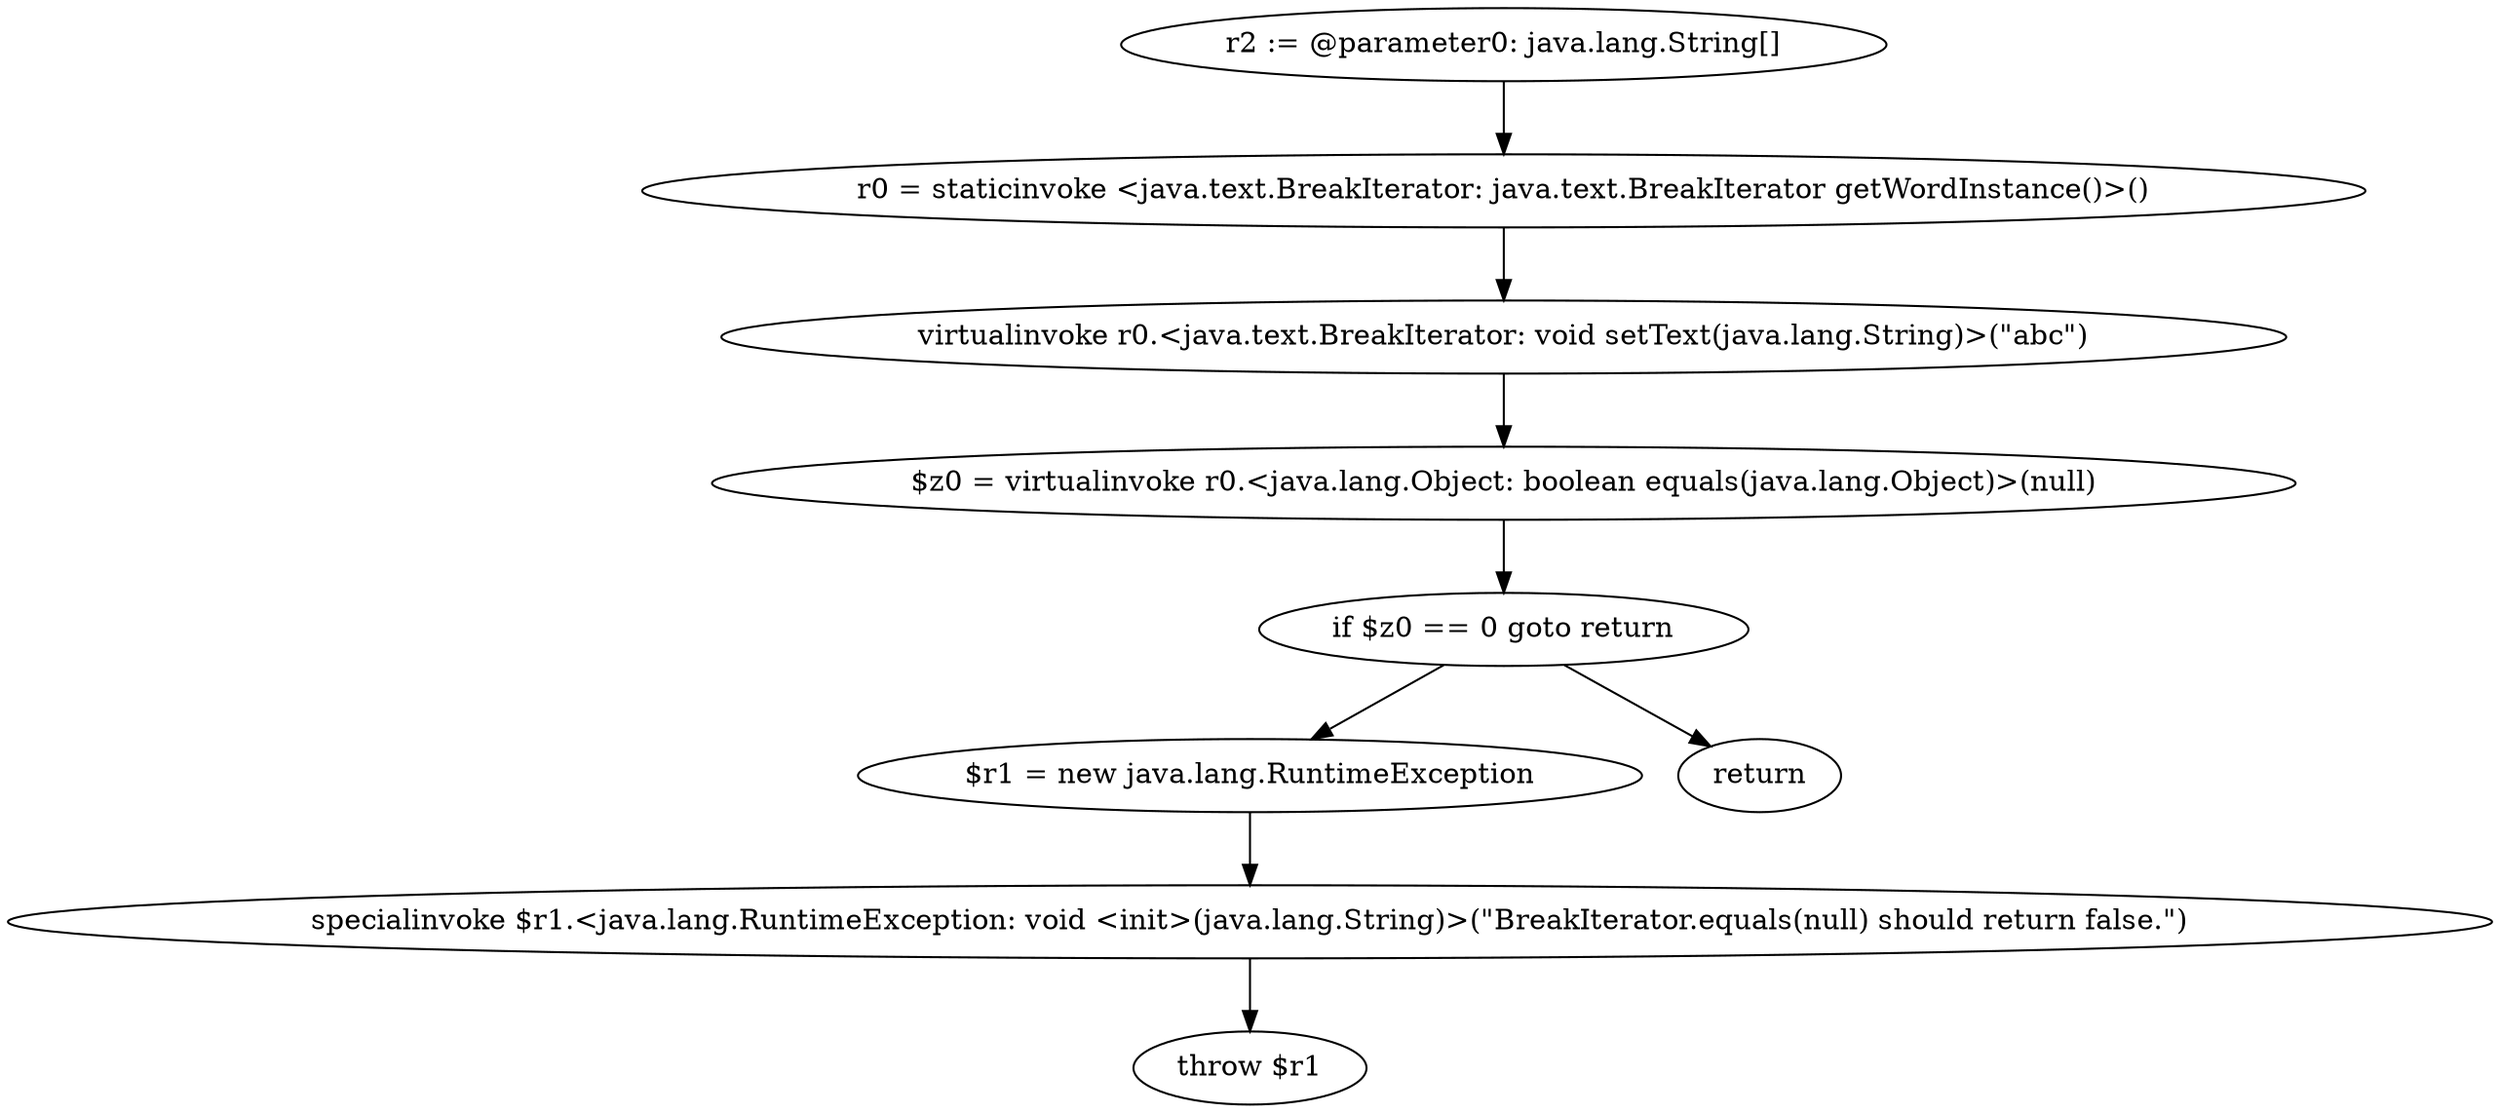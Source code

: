 digraph "unitGraph" {
    "r2 := @parameter0: java.lang.String[]"
    "r0 = staticinvoke <java.text.BreakIterator: java.text.BreakIterator getWordInstance()>()"
    "virtualinvoke r0.<java.text.BreakIterator: void setText(java.lang.String)>(\"abc\")"
    "$z0 = virtualinvoke r0.<java.lang.Object: boolean equals(java.lang.Object)>(null)"
    "if $z0 == 0 goto return"
    "$r1 = new java.lang.RuntimeException"
    "specialinvoke $r1.<java.lang.RuntimeException: void <init>(java.lang.String)>(\"BreakIterator.equals(null) should return false.\")"
    "throw $r1"
    "return"
    "r2 := @parameter0: java.lang.String[]"->"r0 = staticinvoke <java.text.BreakIterator: java.text.BreakIterator getWordInstance()>()";
    "r0 = staticinvoke <java.text.BreakIterator: java.text.BreakIterator getWordInstance()>()"->"virtualinvoke r0.<java.text.BreakIterator: void setText(java.lang.String)>(\"abc\")";
    "virtualinvoke r0.<java.text.BreakIterator: void setText(java.lang.String)>(\"abc\")"->"$z0 = virtualinvoke r0.<java.lang.Object: boolean equals(java.lang.Object)>(null)";
    "$z0 = virtualinvoke r0.<java.lang.Object: boolean equals(java.lang.Object)>(null)"->"if $z0 == 0 goto return";
    "if $z0 == 0 goto return"->"$r1 = new java.lang.RuntimeException";
    "if $z0 == 0 goto return"->"return";
    "$r1 = new java.lang.RuntimeException"->"specialinvoke $r1.<java.lang.RuntimeException: void <init>(java.lang.String)>(\"BreakIterator.equals(null) should return false.\")";
    "specialinvoke $r1.<java.lang.RuntimeException: void <init>(java.lang.String)>(\"BreakIterator.equals(null) should return false.\")"->"throw $r1";
}
